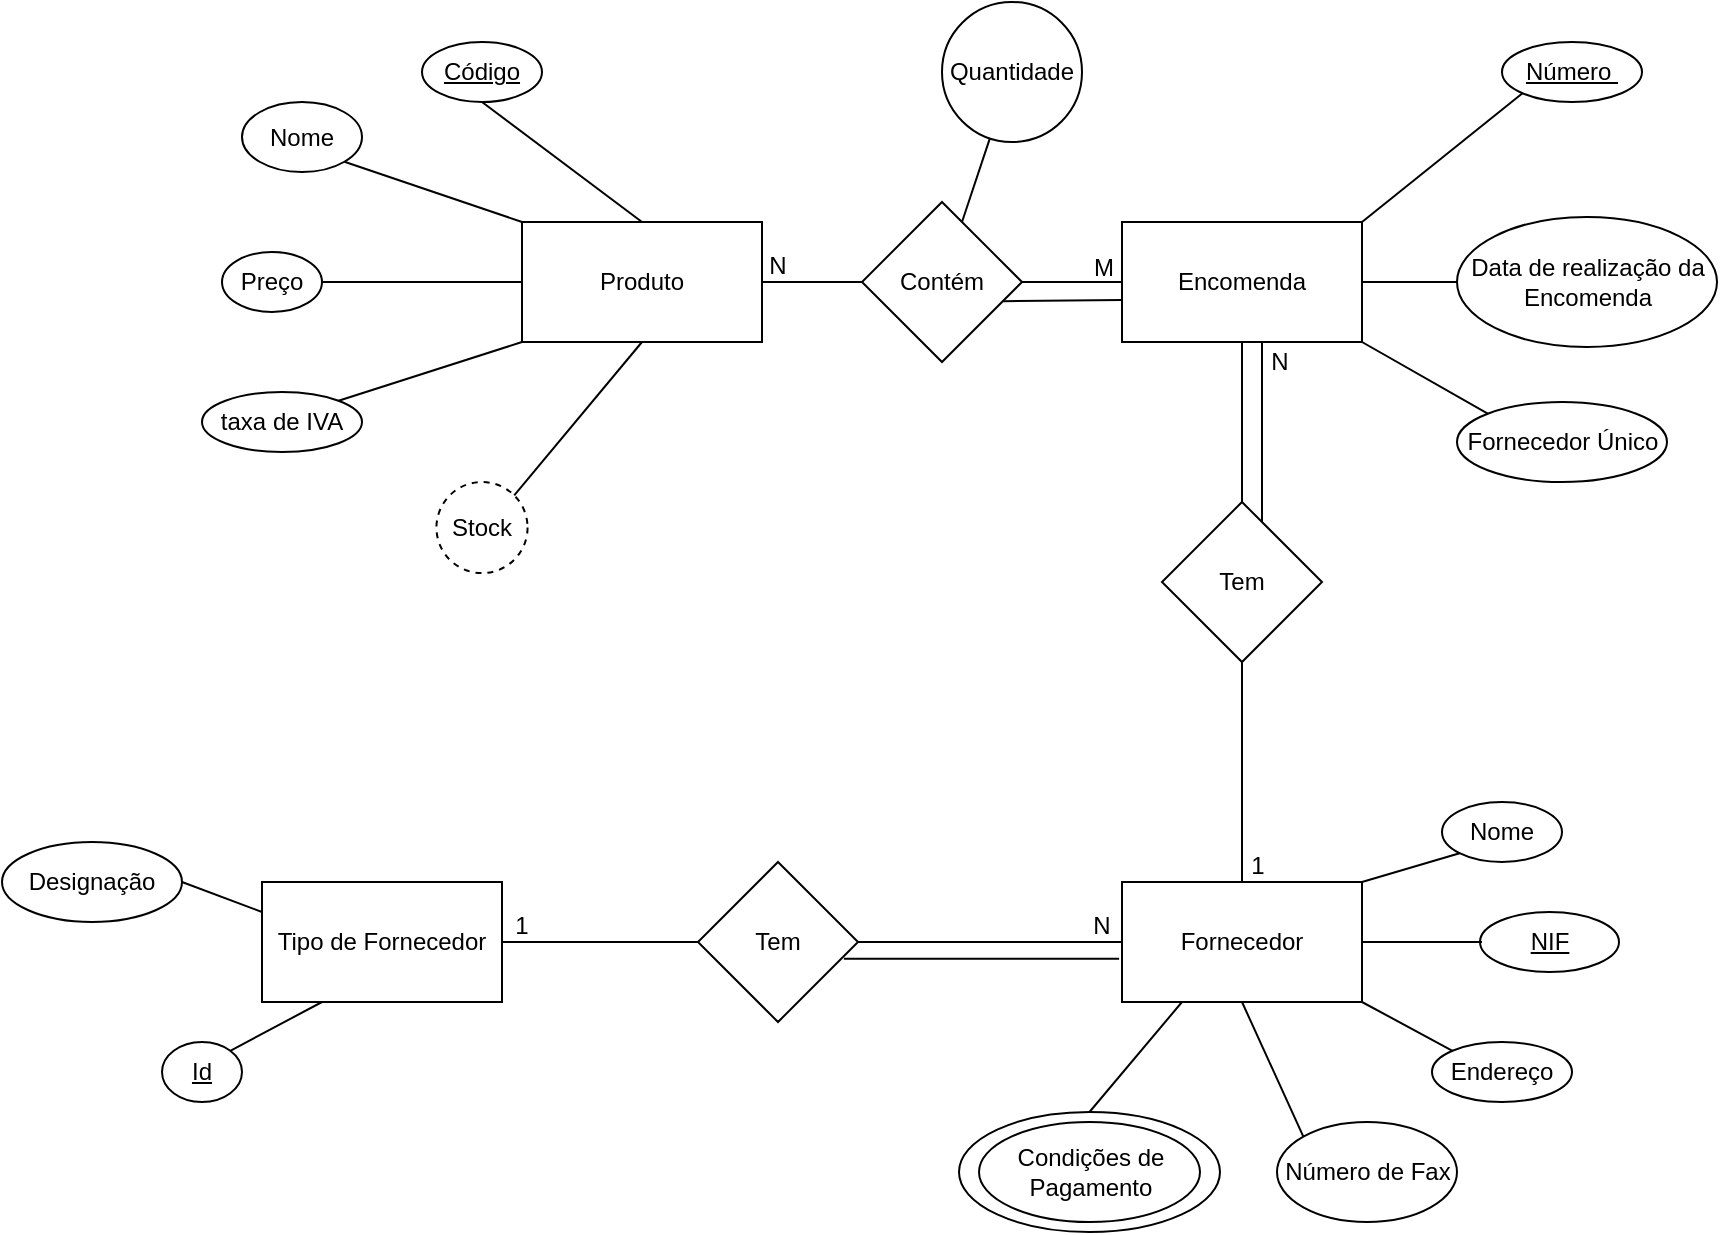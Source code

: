 <mxfile version="24.0.0" type="device">
  <diagram name="Página-1" id="jvocsEG8U9cdLECFx7wi">
    <mxGraphModel dx="1062" dy="577" grid="1" gridSize="10" guides="1" tooltips="1" connect="1" arrows="1" fold="1" page="1" pageScale="1" pageWidth="827" pageHeight="1169" math="0" shadow="0">
      <root>
        <mxCell id="0" />
        <mxCell id="1" parent="0" />
        <mxCell id="HPwKVr45v9yQFBitb5Tv-1" value="Encomenda" style="rounded=0;whiteSpace=wrap;html=1;" vertex="1" parent="1">
          <mxGeometry x="580" y="190" width="120" height="60" as="geometry" />
        </mxCell>
        <mxCell id="HPwKVr45v9yQFBitb5Tv-2" value="&lt;u&gt;Número&amp;nbsp;&lt;/u&gt;" style="ellipse;whiteSpace=wrap;html=1;" vertex="1" parent="1">
          <mxGeometry x="770" y="100" width="70" height="30" as="geometry" />
        </mxCell>
        <mxCell id="HPwKVr45v9yQFBitb5Tv-3" value="" style="endArrow=none;html=1;rounded=0;entryX=0;entryY=1;entryDx=0;entryDy=0;exitX=1;exitY=0;exitDx=0;exitDy=0;" edge="1" parent="1" source="HPwKVr45v9yQFBitb5Tv-1" target="HPwKVr45v9yQFBitb5Tv-2">
          <mxGeometry width="50" height="50" relative="1" as="geometry">
            <mxPoint x="630" y="330" as="sourcePoint" />
            <mxPoint x="680" y="280" as="targetPoint" />
          </mxGeometry>
        </mxCell>
        <mxCell id="HPwKVr45v9yQFBitb5Tv-4" value="Data de realização da Encomenda" style="ellipse;whiteSpace=wrap;html=1;" vertex="1" parent="1">
          <mxGeometry x="747.5" y="187.5" width="130" height="65" as="geometry" />
        </mxCell>
        <mxCell id="HPwKVr45v9yQFBitb5Tv-5" value="Fornecedor Único" style="ellipse;whiteSpace=wrap;html=1;" vertex="1" parent="1">
          <mxGeometry x="747.5" y="280" width="105" height="40" as="geometry" />
        </mxCell>
        <mxCell id="HPwKVr45v9yQFBitb5Tv-6" value="" style="endArrow=none;html=1;rounded=0;entryX=1;entryY=1;entryDx=0;entryDy=0;exitX=0;exitY=0;exitDx=0;exitDy=0;" edge="1" parent="1" source="HPwKVr45v9yQFBitb5Tv-5" target="HPwKVr45v9yQFBitb5Tv-1">
          <mxGeometry width="50" height="50" relative="1" as="geometry">
            <mxPoint x="700" y="330" as="sourcePoint" />
            <mxPoint x="750" y="280" as="targetPoint" />
          </mxGeometry>
        </mxCell>
        <mxCell id="HPwKVr45v9yQFBitb5Tv-8" value="" style="endArrow=none;html=1;rounded=0;entryX=1;entryY=0.5;entryDx=0;entryDy=0;exitX=0;exitY=0.5;exitDx=0;exitDy=0;" edge="1" parent="1" source="HPwKVr45v9yQFBitb5Tv-4" target="HPwKVr45v9yQFBitb5Tv-1">
          <mxGeometry width="50" height="50" relative="1" as="geometry">
            <mxPoint x="700" y="330" as="sourcePoint" />
            <mxPoint x="750" y="280" as="targetPoint" />
          </mxGeometry>
        </mxCell>
        <mxCell id="HPwKVr45v9yQFBitb5Tv-10" value="" style="endArrow=none;html=1;rounded=0;entryX=0.5;entryY=1;entryDx=0;entryDy=0;exitX=0.5;exitY=0;exitDx=0;exitDy=0;" edge="1" parent="1" source="HPwKVr45v9yQFBitb5Tv-11" target="HPwKVr45v9yQFBitb5Tv-1">
          <mxGeometry width="50" height="50" relative="1" as="geometry">
            <mxPoint x="640" y="400" as="sourcePoint" />
            <mxPoint x="680" y="280" as="targetPoint" />
          </mxGeometry>
        </mxCell>
        <mxCell id="HPwKVr45v9yQFBitb5Tv-11" value="Tem" style="rhombus;whiteSpace=wrap;html=1;" vertex="1" parent="1">
          <mxGeometry x="600" y="330" width="80" height="80" as="geometry" />
        </mxCell>
        <mxCell id="HPwKVr45v9yQFBitb5Tv-12" value="" style="endArrow=none;html=1;rounded=0;entryX=0.5;entryY=1;entryDx=0;entryDy=0;" edge="1" parent="1" target="HPwKVr45v9yQFBitb5Tv-11">
          <mxGeometry width="50" height="50" relative="1" as="geometry">
            <mxPoint x="640" y="520" as="sourcePoint" />
            <mxPoint x="630" y="380" as="targetPoint" />
          </mxGeometry>
        </mxCell>
        <mxCell id="HPwKVr45v9yQFBitb5Tv-13" value="Fornecedor" style="rounded=0;whiteSpace=wrap;html=1;" vertex="1" parent="1">
          <mxGeometry x="580" y="520" width="120" height="60" as="geometry" />
        </mxCell>
        <mxCell id="HPwKVr45v9yQFBitb5Tv-14" value="Produto" style="rounded=0;whiteSpace=wrap;html=1;" vertex="1" parent="1">
          <mxGeometry x="280" y="190" width="120" height="60" as="geometry" />
        </mxCell>
        <mxCell id="HPwKVr45v9yQFBitb5Tv-17" value="&lt;u&gt;Código&lt;/u&gt;" style="ellipse;whiteSpace=wrap;html=1;" vertex="1" parent="1">
          <mxGeometry x="230" y="100" width="60" height="30" as="geometry" />
        </mxCell>
        <mxCell id="HPwKVr45v9yQFBitb5Tv-18" value="Nome" style="ellipse;whiteSpace=wrap;html=1;" vertex="1" parent="1">
          <mxGeometry x="140" y="130" width="60" height="35" as="geometry" />
        </mxCell>
        <mxCell id="HPwKVr45v9yQFBitb5Tv-19" value="Preço" style="ellipse;whiteSpace=wrap;html=1;" vertex="1" parent="1">
          <mxGeometry x="130" y="205" width="50" height="30" as="geometry" />
        </mxCell>
        <mxCell id="HPwKVr45v9yQFBitb5Tv-20" value="taxa de IVA" style="ellipse;whiteSpace=wrap;html=1;" vertex="1" parent="1">
          <mxGeometry x="120" y="275" width="80" height="30" as="geometry" />
        </mxCell>
        <mxCell id="HPwKVr45v9yQFBitb5Tv-21" value="" style="endArrow=none;html=1;rounded=0;entryX=0.5;entryY=1;entryDx=0;entryDy=0;exitX=0.5;exitY=0;exitDx=0;exitDy=0;" edge="1" parent="1" source="HPwKVr45v9yQFBitb5Tv-14" target="HPwKVr45v9yQFBitb5Tv-17">
          <mxGeometry width="50" height="50" relative="1" as="geometry">
            <mxPoint x="250" y="230" as="sourcePoint" />
            <mxPoint x="300" y="180" as="targetPoint" />
          </mxGeometry>
        </mxCell>
        <mxCell id="HPwKVr45v9yQFBitb5Tv-22" value="" style="endArrow=none;html=1;rounded=0;entryX=1;entryY=1;entryDx=0;entryDy=0;exitX=0;exitY=0;exitDx=0;exitDy=0;" edge="1" parent="1" source="HPwKVr45v9yQFBitb5Tv-14" target="HPwKVr45v9yQFBitb5Tv-18">
          <mxGeometry width="50" height="50" relative="1" as="geometry">
            <mxPoint x="350" y="220" as="sourcePoint" />
            <mxPoint x="320" y="130" as="targetPoint" />
          </mxGeometry>
        </mxCell>
        <mxCell id="HPwKVr45v9yQFBitb5Tv-23" value="" style="endArrow=none;html=1;rounded=0;entryX=1;entryY=0.5;entryDx=0;entryDy=0;exitX=0;exitY=0.5;exitDx=0;exitDy=0;" edge="1" parent="1" source="HPwKVr45v9yQFBitb5Tv-14" target="HPwKVr45v9yQFBitb5Tv-19">
          <mxGeometry width="50" height="50" relative="1" as="geometry">
            <mxPoint x="290" y="220" as="sourcePoint" />
            <mxPoint x="242" y="211" as="targetPoint" />
          </mxGeometry>
        </mxCell>
        <mxCell id="HPwKVr45v9yQFBitb5Tv-24" value="" style="endArrow=none;html=1;rounded=0;entryX=1;entryY=0;entryDx=0;entryDy=0;exitX=0;exitY=1;exitDx=0;exitDy=0;" edge="1" parent="1" source="HPwKVr45v9yQFBitb5Tv-14" target="HPwKVr45v9yQFBitb5Tv-20">
          <mxGeometry width="50" height="50" relative="1" as="geometry">
            <mxPoint x="350" y="220" as="sourcePoint" />
            <mxPoint x="320" y="130" as="targetPoint" />
          </mxGeometry>
        </mxCell>
        <mxCell id="HPwKVr45v9yQFBitb5Tv-25" value="" style="endArrow=none;html=1;rounded=0;exitX=1;exitY=0.5;exitDx=0;exitDy=0;entryX=0;entryY=0.5;entryDx=0;entryDy=0;" edge="1" parent="1" source="HPwKVr45v9yQFBitb5Tv-14" target="HPwKVr45v9yQFBitb5Tv-26">
          <mxGeometry width="50" height="50" relative="1" as="geometry">
            <mxPoint x="410" y="230" as="sourcePoint" />
            <mxPoint x="460" y="220" as="targetPoint" />
          </mxGeometry>
        </mxCell>
        <mxCell id="HPwKVr45v9yQFBitb5Tv-26" value="Contém" style="rhombus;whiteSpace=wrap;html=1;" vertex="1" parent="1">
          <mxGeometry x="450" y="180" width="80" height="80" as="geometry" />
        </mxCell>
        <mxCell id="HPwKVr45v9yQFBitb5Tv-27" value="" style="endArrow=none;html=1;rounded=0;entryX=0;entryY=0.5;entryDx=0;entryDy=0;exitX=1;exitY=0.5;exitDx=0;exitDy=0;" edge="1" parent="1" source="HPwKVr45v9yQFBitb5Tv-26" target="HPwKVr45v9yQFBitb5Tv-1">
          <mxGeometry width="50" height="50" relative="1" as="geometry">
            <mxPoint x="530" y="220" as="sourcePoint" />
            <mxPoint x="460" y="180" as="targetPoint" />
          </mxGeometry>
        </mxCell>
        <mxCell id="HPwKVr45v9yQFBitb5Tv-28" value="Nome" style="ellipse;whiteSpace=wrap;html=1;" vertex="1" parent="1">
          <mxGeometry x="740" y="480" width="60" height="30" as="geometry" />
        </mxCell>
        <mxCell id="HPwKVr45v9yQFBitb5Tv-29" value="&lt;u&gt;NIF&lt;/u&gt;" style="ellipse;whiteSpace=wrap;html=1;" vertex="1" parent="1">
          <mxGeometry x="759" y="535" width="69.5" height="30" as="geometry" />
        </mxCell>
        <mxCell id="HPwKVr45v9yQFBitb5Tv-30" value="Endereço" style="ellipse;whiteSpace=wrap;html=1;" vertex="1" parent="1">
          <mxGeometry x="735" y="600" width="70" height="30" as="geometry" />
        </mxCell>
        <mxCell id="HPwKVr45v9yQFBitb5Tv-31" value="Número de Fax" style="ellipse;whiteSpace=wrap;html=1;" vertex="1" parent="1">
          <mxGeometry x="657.5" y="640" width="90" height="50" as="geometry" />
        </mxCell>
        <mxCell id="HPwKVr45v9yQFBitb5Tv-32" value="Condições de Pagamento" style="ellipse;whiteSpace=wrap;html=1;" vertex="1" parent="1">
          <mxGeometry x="508.5" y="640" width="110.5" height="50" as="geometry" />
        </mxCell>
        <mxCell id="HPwKVr45v9yQFBitb5Tv-33" value="" style="endArrow=none;html=1;rounded=0;entryX=0.5;entryY=0;entryDx=0;entryDy=0;" edge="1" parent="1" target="HPwKVr45v9yQFBitb5Tv-59">
          <mxGeometry width="50" height="50" relative="1" as="geometry">
            <mxPoint x="610" y="580" as="sourcePoint" />
            <mxPoint x="650" y="570" as="targetPoint" />
          </mxGeometry>
        </mxCell>
        <mxCell id="HPwKVr45v9yQFBitb5Tv-34" value="" style="endArrow=none;html=1;rounded=0;entryX=0;entryY=0;entryDx=0;entryDy=0;exitX=0.5;exitY=1;exitDx=0;exitDy=0;" edge="1" parent="1" source="HPwKVr45v9yQFBitb5Tv-13" target="HPwKVr45v9yQFBitb5Tv-31">
          <mxGeometry width="50" height="50" relative="1" as="geometry">
            <mxPoint x="590" y="530" as="sourcePoint" />
            <mxPoint x="550" y="520" as="targetPoint" />
          </mxGeometry>
        </mxCell>
        <mxCell id="HPwKVr45v9yQFBitb5Tv-35" value="" style="endArrow=none;html=1;rounded=0;entryX=0;entryY=0;entryDx=0;entryDy=0;exitX=1;exitY=1;exitDx=0;exitDy=0;" edge="1" parent="1" source="HPwKVr45v9yQFBitb5Tv-13" target="HPwKVr45v9yQFBitb5Tv-30">
          <mxGeometry width="50" height="50" relative="1" as="geometry">
            <mxPoint x="590" y="590" as="sourcePoint" />
            <mxPoint x="550" y="640" as="targetPoint" />
          </mxGeometry>
        </mxCell>
        <mxCell id="HPwKVr45v9yQFBitb5Tv-36" value="" style="endArrow=none;html=1;rounded=0;exitX=1;exitY=0.5;exitDx=0;exitDy=0;" edge="1" parent="1" source="HPwKVr45v9yQFBitb5Tv-13">
          <mxGeometry width="50" height="50" relative="1" as="geometry">
            <mxPoint x="650" y="590" as="sourcePoint" />
            <mxPoint x="760" y="550" as="targetPoint" />
          </mxGeometry>
        </mxCell>
        <mxCell id="HPwKVr45v9yQFBitb5Tv-37" value="" style="endArrow=none;html=1;rounded=0;entryX=0;entryY=1;entryDx=0;entryDy=0;exitX=1;exitY=0;exitDx=0;exitDy=0;" edge="1" parent="1" source="HPwKVr45v9yQFBitb5Tv-13" target="HPwKVr45v9yQFBitb5Tv-28">
          <mxGeometry width="50" height="50" relative="1" as="geometry">
            <mxPoint x="710" y="590" as="sourcePoint" />
            <mxPoint x="758" y="619" as="targetPoint" />
          </mxGeometry>
        </mxCell>
        <mxCell id="HPwKVr45v9yQFBitb5Tv-38" value="" style="endArrow=none;html=1;rounded=0;" edge="1" parent="1" source="HPwKVr45v9yQFBitb5Tv-26" target="HPwKVr45v9yQFBitb5Tv-39">
          <mxGeometry width="50" height="50" relative="1" as="geometry">
            <mxPoint x="490" y="180" as="sourcePoint" />
            <mxPoint x="510" y="130" as="targetPoint" />
          </mxGeometry>
        </mxCell>
        <mxCell id="HPwKVr45v9yQFBitb5Tv-39" value="Quantidade" style="ellipse;whiteSpace=wrap;html=1;aspect=fixed;" vertex="1" parent="1">
          <mxGeometry x="490" y="80" width="70" height="70" as="geometry" />
        </mxCell>
        <mxCell id="HPwKVr45v9yQFBitb5Tv-42" value="Stock" style="ellipse;whiteSpace=wrap;html=1;aspect=fixed;dashed=1;rotation=0;" vertex="1" parent="1">
          <mxGeometry x="237.22" y="320" width="45.56" height="45.56" as="geometry" />
        </mxCell>
        <mxCell id="HPwKVr45v9yQFBitb5Tv-43" value="" style="endArrow=none;html=1;rounded=0;entryX=1;entryY=0;entryDx=0;entryDy=0;exitX=0.5;exitY=1;exitDx=0;exitDy=0;" edge="1" parent="1" source="HPwKVr45v9yQFBitb5Tv-14" target="HPwKVr45v9yQFBitb5Tv-42">
          <mxGeometry width="50" height="50" relative="1" as="geometry">
            <mxPoint x="320" y="260" as="sourcePoint" />
            <mxPoint x="270" y="360" as="targetPoint" />
          </mxGeometry>
        </mxCell>
        <mxCell id="HPwKVr45v9yQFBitb5Tv-44" value="" style="endArrow=none;html=1;rounded=0;entryX=-0.001;entryY=0.649;entryDx=0;entryDy=0;entryPerimeter=0;exitX=0.884;exitY=0.62;exitDx=0;exitDy=0;exitPerimeter=0;" edge="1" parent="1" source="HPwKVr45v9yQFBitb5Tv-26" target="HPwKVr45v9yQFBitb5Tv-1">
          <mxGeometry width="50" height="50" relative="1" as="geometry">
            <mxPoint x="490" y="360" as="sourcePoint" />
            <mxPoint x="540" y="310" as="targetPoint" />
          </mxGeometry>
        </mxCell>
        <mxCell id="HPwKVr45v9yQFBitb5Tv-45" value="" style="endArrow=none;html=1;rounded=0;entryX=0.5;entryY=1;entryDx=0;entryDy=0;" edge="1" parent="1">
          <mxGeometry width="50" height="50" relative="1" as="geometry">
            <mxPoint x="650" y="340" as="sourcePoint" />
            <mxPoint x="650" y="250" as="targetPoint" />
          </mxGeometry>
        </mxCell>
        <mxCell id="HPwKVr45v9yQFBitb5Tv-46" value="N" style="text;html=1;align=center;verticalAlign=middle;whiteSpace=wrap;rounded=0;" vertex="1" parent="1">
          <mxGeometry x="378" y="197" width="60" height="30" as="geometry" />
        </mxCell>
        <mxCell id="HPwKVr45v9yQFBitb5Tv-47" value="M" style="text;html=1;align=center;verticalAlign=middle;whiteSpace=wrap;rounded=0;" vertex="1" parent="1">
          <mxGeometry x="541" y="198" width="60" height="30" as="geometry" />
        </mxCell>
        <mxCell id="HPwKVr45v9yQFBitb5Tv-48" value="1" style="text;html=1;align=center;verticalAlign=middle;whiteSpace=wrap;rounded=0;" vertex="1" parent="1">
          <mxGeometry x="618" y="497" width="60" height="30" as="geometry" />
        </mxCell>
        <mxCell id="HPwKVr45v9yQFBitb5Tv-49" value="N" style="text;html=1;align=center;verticalAlign=middle;whiteSpace=wrap;rounded=0;" vertex="1" parent="1">
          <mxGeometry x="629" y="245" width="60" height="30" as="geometry" />
        </mxCell>
        <mxCell id="HPwKVr45v9yQFBitb5Tv-50" value="Tipo de Fornecedor" style="rounded=0;whiteSpace=wrap;html=1;" vertex="1" parent="1">
          <mxGeometry x="150" y="520" width="120" height="60" as="geometry" />
        </mxCell>
        <mxCell id="HPwKVr45v9yQFBitb5Tv-51" value="Tem" style="rhombus;whiteSpace=wrap;html=1;" vertex="1" parent="1">
          <mxGeometry x="368" y="510" width="80" height="80" as="geometry" />
        </mxCell>
        <mxCell id="HPwKVr45v9yQFBitb5Tv-52" value="" style="endArrow=none;html=1;rounded=0;exitX=1;exitY=0.5;exitDx=0;exitDy=0;entryX=0;entryY=0.5;entryDx=0;entryDy=0;" edge="1" parent="1" source="HPwKVr45v9yQFBitb5Tv-50" target="HPwKVr45v9yQFBitb5Tv-51">
          <mxGeometry width="50" height="50" relative="1" as="geometry">
            <mxPoint x="490" y="530" as="sourcePoint" />
            <mxPoint x="540" y="480" as="targetPoint" />
          </mxGeometry>
        </mxCell>
        <mxCell id="HPwKVr45v9yQFBitb5Tv-53" value="" style="endArrow=none;html=1;rounded=0;exitX=1;exitY=0.5;exitDx=0;exitDy=0;entryX=0;entryY=0.5;entryDx=0;entryDy=0;" edge="1" parent="1" source="HPwKVr45v9yQFBitb5Tv-51" target="HPwKVr45v9yQFBitb5Tv-13">
          <mxGeometry width="50" height="50" relative="1" as="geometry">
            <mxPoint x="280" y="560" as="sourcePoint" />
            <mxPoint x="378" y="560" as="targetPoint" />
          </mxGeometry>
        </mxCell>
        <mxCell id="HPwKVr45v9yQFBitb5Tv-54" value="&lt;u&gt;Id&lt;/u&gt;" style="ellipse;whiteSpace=wrap;html=1;" vertex="1" parent="1">
          <mxGeometry x="100" y="600" width="40" height="30" as="geometry" />
        </mxCell>
        <mxCell id="HPwKVr45v9yQFBitb5Tv-55" value="Designação" style="ellipse;whiteSpace=wrap;html=1;" vertex="1" parent="1">
          <mxGeometry x="20" y="500" width="90" height="40" as="geometry" />
        </mxCell>
        <mxCell id="HPwKVr45v9yQFBitb5Tv-56" value="" style="endArrow=none;html=1;rounded=0;entryX=1;entryY=0.5;entryDx=0;entryDy=0;exitX=0;exitY=0.25;exitDx=0;exitDy=0;" edge="1" parent="1" source="HPwKVr45v9yQFBitb5Tv-50" target="HPwKVr45v9yQFBitb5Tv-55">
          <mxGeometry width="50" height="50" relative="1" as="geometry">
            <mxPoint x="167" y="559" as="sourcePoint" />
            <mxPoint x="110" y="520" as="targetPoint" />
          </mxGeometry>
        </mxCell>
        <mxCell id="HPwKVr45v9yQFBitb5Tv-57" value="" style="endArrow=none;html=1;rounded=0;entryX=1;entryY=0;entryDx=0;entryDy=0;exitX=0.25;exitY=1;exitDx=0;exitDy=0;" edge="1" parent="1" source="HPwKVr45v9yQFBitb5Tv-50" target="HPwKVr45v9yQFBitb5Tv-54">
          <mxGeometry width="50" height="50" relative="1" as="geometry">
            <mxPoint x="630" y="540" as="sourcePoint" />
            <mxPoint x="573" y="501" as="targetPoint" />
          </mxGeometry>
        </mxCell>
        <mxCell id="HPwKVr45v9yQFBitb5Tv-59" value="" style="ellipse;whiteSpace=wrap;html=1;fillColor=none;" vertex="1" parent="1">
          <mxGeometry x="498.5" y="635" width="130.5" height="60" as="geometry" />
        </mxCell>
        <mxCell id="HPwKVr45v9yQFBitb5Tv-60" value="" style="endArrow=none;html=1;rounded=0;entryX=-0.012;entryY=0.639;entryDx=0;entryDy=0;entryPerimeter=0;exitX=0.912;exitY=0.605;exitDx=0;exitDy=0;exitPerimeter=0;" edge="1" parent="1" source="HPwKVr45v9yQFBitb5Tv-51" target="HPwKVr45v9yQFBitb5Tv-13">
          <mxGeometry width="50" height="50" relative="1" as="geometry">
            <mxPoint x="430" y="580" as="sourcePoint" />
            <mxPoint x="480" y="530" as="targetPoint" />
          </mxGeometry>
        </mxCell>
        <mxCell id="HPwKVr45v9yQFBitb5Tv-61" value="N" style="text;html=1;align=center;verticalAlign=middle;whiteSpace=wrap;rounded=0;" vertex="1" parent="1">
          <mxGeometry x="540" y="527" width="60" height="30" as="geometry" />
        </mxCell>
        <mxCell id="HPwKVr45v9yQFBitb5Tv-62" value="1" style="text;html=1;align=center;verticalAlign=middle;whiteSpace=wrap;rounded=0;" vertex="1" parent="1">
          <mxGeometry x="250" y="527" width="60" height="30" as="geometry" />
        </mxCell>
      </root>
    </mxGraphModel>
  </diagram>
</mxfile>
